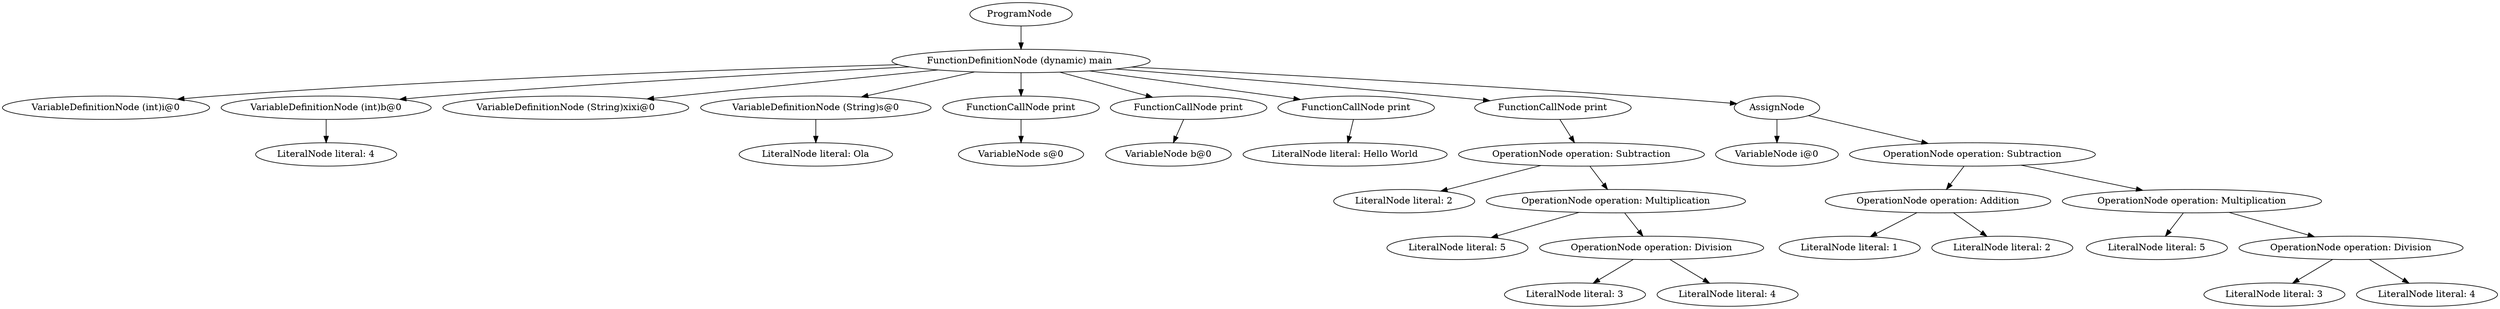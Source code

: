 digraph {
graph [ordering="out"];
node0[label="ProgramNode "];
node1[label="FunctionDefinitionNode (dynamic) main "];
node2[label="VariableDefinitionNode (int)i@0"];
node1 -> node2;
node3[label="VariableDefinitionNode (int)b@0"];
node4[label="LiteralNode literal: 4"];
node3 -> node4;
node1 -> node3;
node5[label="VariableDefinitionNode (String)xixi@0"];
node1 -> node5;
node6[label="VariableDefinitionNode (String)s@0"];
node7[label="LiteralNode literal: Ola"];
node6 -> node7;
node1 -> node6;
node8[label="FunctionCallNode print"];
node9[label="VariableNode s@0"];
node8 -> node9;
node1 -> node8;
node10[label="FunctionCallNode print"];
node11[label="VariableNode b@0"];
node10 -> node11;
node1 -> node10;
node12[label="FunctionCallNode print"];
node13[label="LiteralNode literal: Hello World"];
node12 -> node13;
node1 -> node12;
node14[label="FunctionCallNode print"];
node15[label="OperationNode operation: Subtraction"];
node16[label="LiteralNode literal: 2"];
node15 -> node16;
node17[label="OperationNode operation: Multiplication"];
node18[label="LiteralNode literal: 5"];
node17 -> node18;
node19[label="OperationNode operation: Division"];
node20[label="LiteralNode literal: 3"];
node19 -> node20;
node21[label="LiteralNode literal: 4"];
node19 -> node21;
node17 -> node19;
node15 -> node17;
node14 -> node15;
node1 -> node14;
node22[label="AssignNode"];
node23[label="VariableNode i@0"];
node22 -> node23;
node24[label="OperationNode operation: Subtraction"];
node25[label="OperationNode operation: Addition"];
node26[label="LiteralNode literal: 1"];
node25 -> node26;
node27[label="LiteralNode literal: 2"];
node25 -> node27;
node24 -> node25;
node28[label="OperationNode operation: Multiplication"];
node29[label="LiteralNode literal: 5"];
node28 -> node29;
node30[label="OperationNode operation: Division"];
node31[label="LiteralNode literal: 3"];
node30 -> node31;
node32[label="LiteralNode literal: 4"];
node30 -> node32;
node28 -> node30;
node24 -> node28;
node22 -> node24;
node1 -> node22;
node0 -> node1;
}
